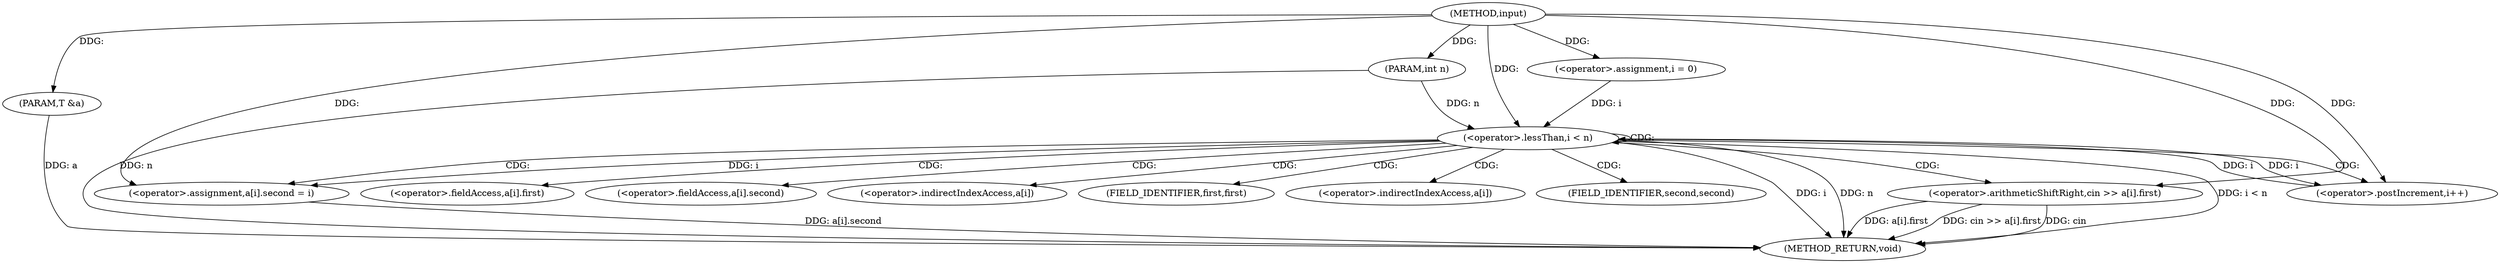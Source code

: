 digraph "input" {  
"1000103" [label = "(METHOD,input)" ]
"1000132" [label = "(METHOD_RETURN,void)" ]
"1000104" [label = "(PARAM,T &a)" ]
"1000105" [label = "(PARAM,int n)" ]
"1000109" [label = "(<operator>.assignment,i = 0)" ]
"1000112" [label = "(<operator>.lessThan,i < n)" ]
"1000115" [label = "(<operator>.postIncrement,i++)" ]
"1000118" [label = "(<operator>.arithmeticShiftRight,cin >> a[i].first)" ]
"1000125" [label = "(<operator>.assignment,a[i].second = i)" ]
"1000120" [label = "(<operator>.fieldAccess,a[i].first)" ]
"1000126" [label = "(<operator>.fieldAccess,a[i].second)" ]
"1000121" [label = "(<operator>.indirectIndexAccess,a[i])" ]
"1000124" [label = "(FIELD_IDENTIFIER,first,first)" ]
"1000127" [label = "(<operator>.indirectIndexAccess,a[i])" ]
"1000130" [label = "(FIELD_IDENTIFIER,second,second)" ]
  "1000104" -> "1000132"  [ label = "DDG: a"] 
  "1000105" -> "1000132"  [ label = "DDG: n"] 
  "1000112" -> "1000132"  [ label = "DDG: i"] 
  "1000112" -> "1000132"  [ label = "DDG: n"] 
  "1000112" -> "1000132"  [ label = "DDG: i < n"] 
  "1000118" -> "1000132"  [ label = "DDG: a[i].first"] 
  "1000118" -> "1000132"  [ label = "DDG: cin >> a[i].first"] 
  "1000125" -> "1000132"  [ label = "DDG: a[i].second"] 
  "1000118" -> "1000132"  [ label = "DDG: cin"] 
  "1000103" -> "1000104"  [ label = "DDG: "] 
  "1000103" -> "1000105"  [ label = "DDG: "] 
  "1000103" -> "1000109"  [ label = "DDG: "] 
  "1000109" -> "1000112"  [ label = "DDG: i"] 
  "1000115" -> "1000112"  [ label = "DDG: i"] 
  "1000103" -> "1000112"  [ label = "DDG: "] 
  "1000105" -> "1000112"  [ label = "DDG: n"] 
  "1000103" -> "1000115"  [ label = "DDG: "] 
  "1000112" -> "1000115"  [ label = "DDG: i"] 
  "1000112" -> "1000125"  [ label = "DDG: i"] 
  "1000103" -> "1000125"  [ label = "DDG: "] 
  "1000103" -> "1000118"  [ label = "DDG: "] 
  "1000112" -> "1000112"  [ label = "CDG: "] 
  "1000112" -> "1000121"  [ label = "CDG: "] 
  "1000112" -> "1000124"  [ label = "CDG: "] 
  "1000112" -> "1000125"  [ label = "CDG: "] 
  "1000112" -> "1000130"  [ label = "CDG: "] 
  "1000112" -> "1000115"  [ label = "CDG: "] 
  "1000112" -> "1000120"  [ label = "CDG: "] 
  "1000112" -> "1000118"  [ label = "CDG: "] 
  "1000112" -> "1000127"  [ label = "CDG: "] 
  "1000112" -> "1000126"  [ label = "CDG: "] 
}

